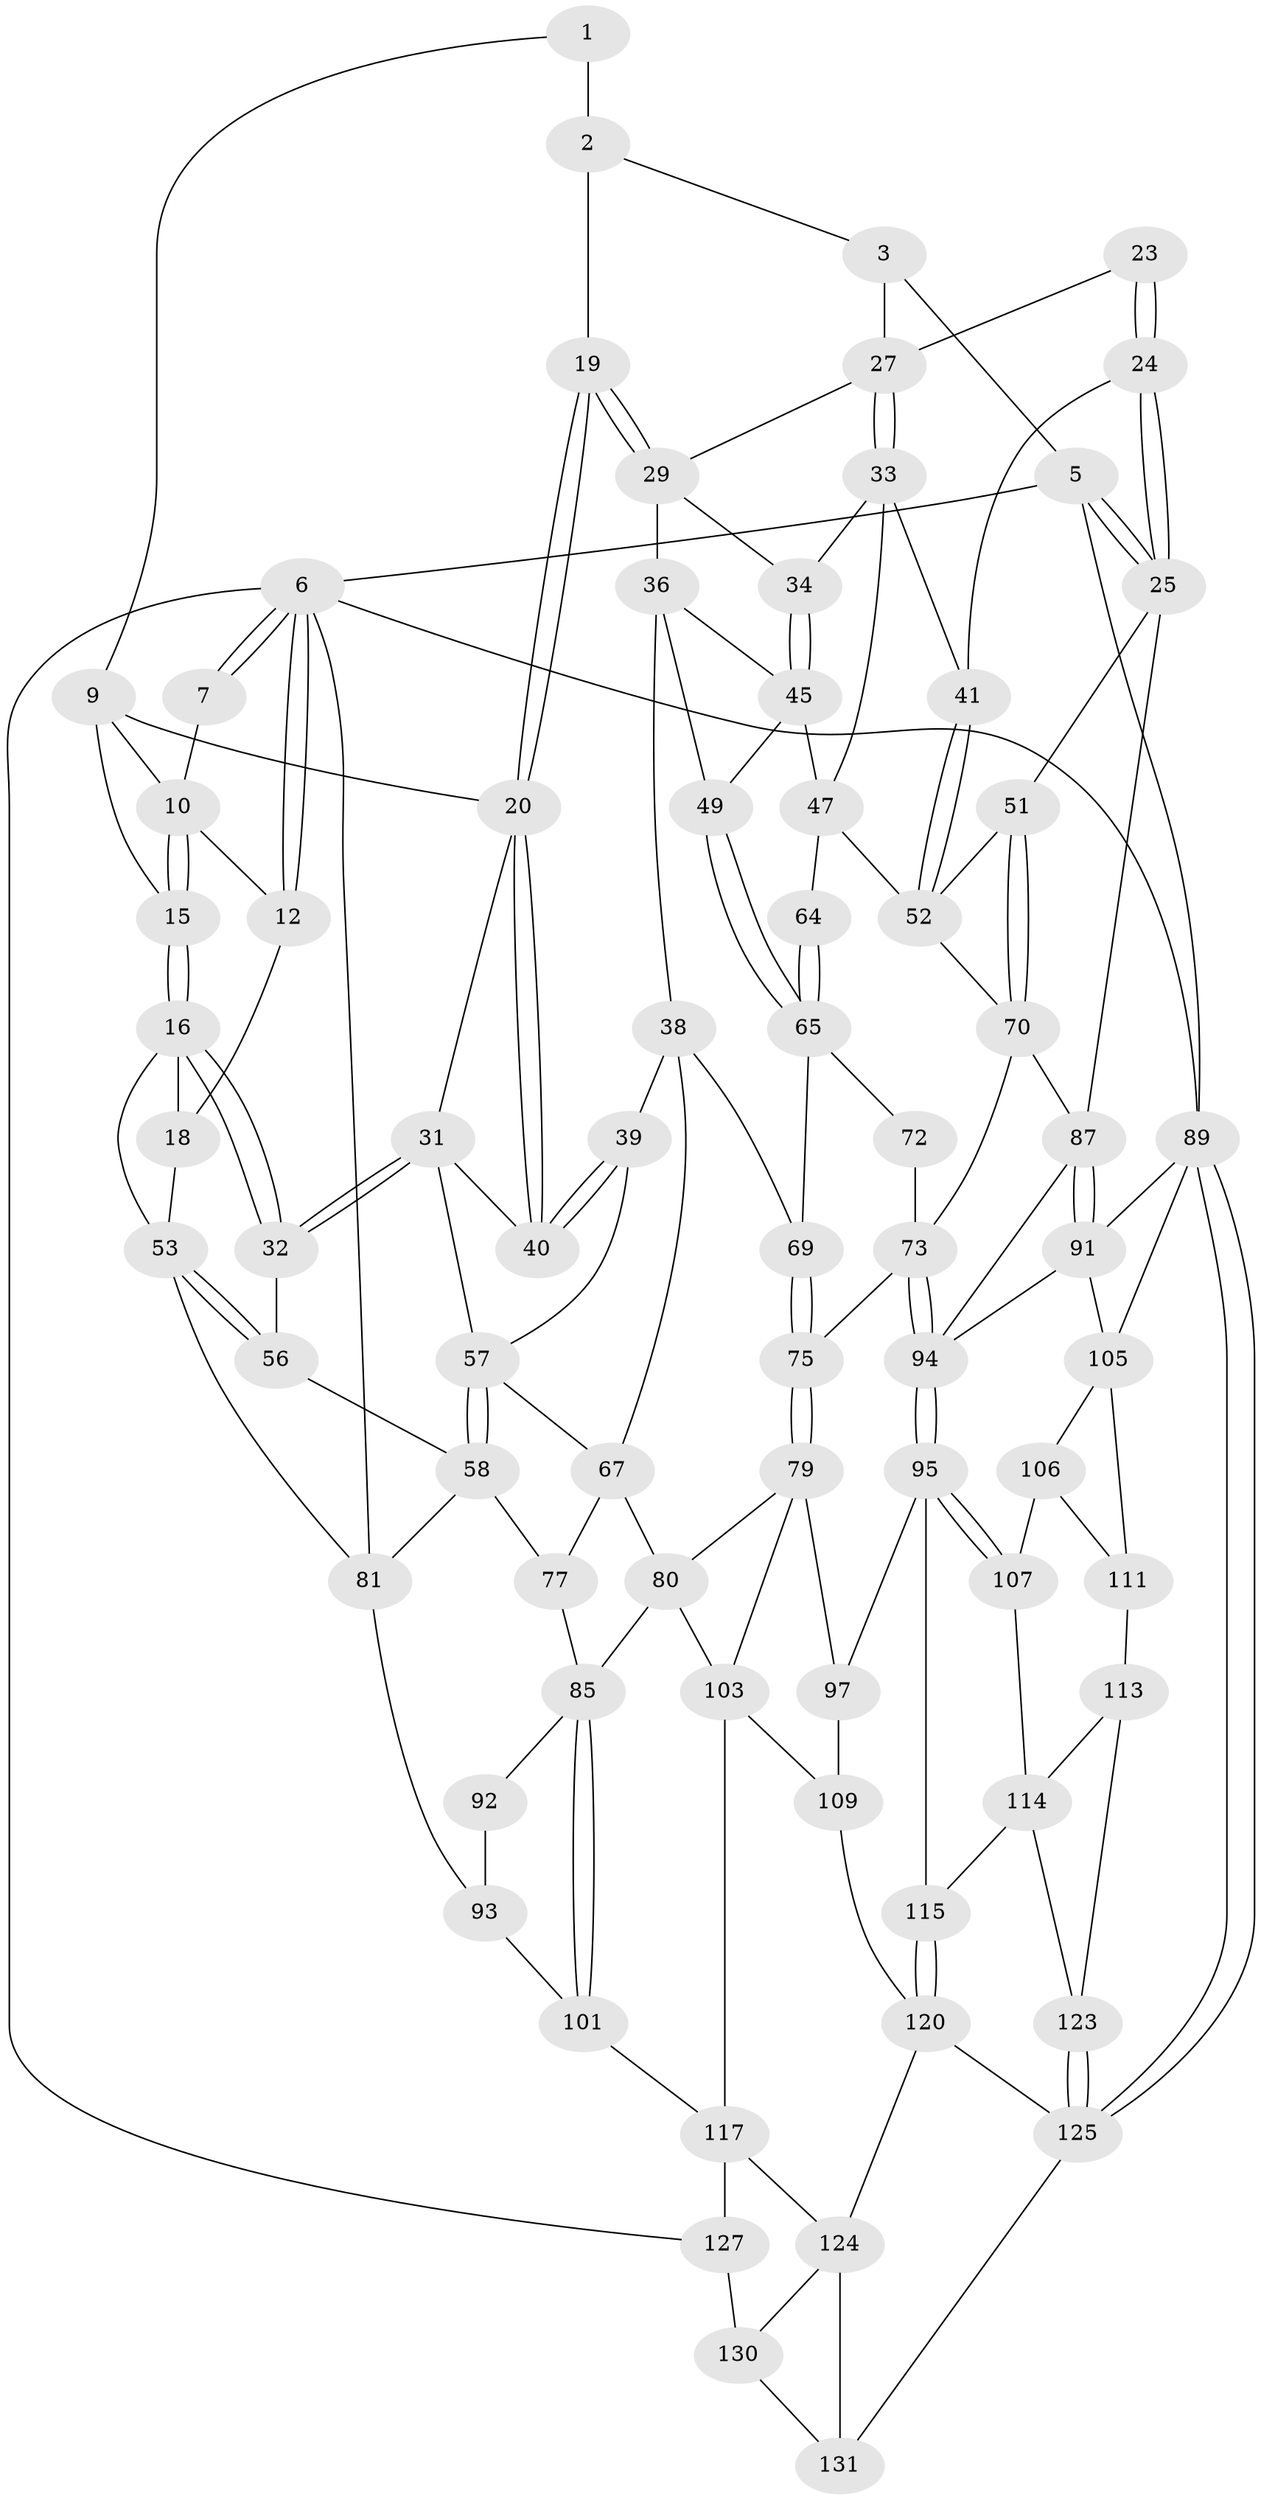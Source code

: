 // original degree distribution, {3: 0.030303030303030304, 4: 0.24242424242424243, 5: 0.4696969696969697, 6: 0.25757575757575757}
// Generated by graph-tools (version 1.1) at 2025/42/03/06/25 10:42:29]
// undirected, 76 vertices, 163 edges
graph export_dot {
graph [start="1"]
  node [color=gray90,style=filled];
  1 [pos="+0.34967190412910626+0",super="+8"];
  2 [pos="+0.45934193571386195+0",super="+14"];
  3 [pos="+0.6915872772202655+0",super="+4"];
  5 [pos="+1+0"];
  6 [pos="+0+0",super="+82"];
  7 [pos="+0.31095319112847475+0"];
  9 [pos="+0.32198606038695143+0.0693727494891289",super="+22"];
  10 [pos="+0.25733090619274473+0.10637295953728813",super="+11"];
  12 [pos="+0+0",super="+13"];
  15 [pos="+0.2520292509560968+0.11762390556163482"];
  16 [pos="+0.17020304694335234+0.18062641917639904",super="+17"];
  18 [pos="+0.14302055953320986+0.14957800767327056",super="+46"];
  19 [pos="+0.42758277841515135+0.1397837502969012"];
  20 [pos="+0.3978728950129081+0.16769861870325584",super="+21"];
  23 [pos="+0.8972517645047343+0.08274191501014737",super="+26"];
  24 [pos="+1+0.16153504952848882",super="+30"];
  25 [pos="+1+0.12544860350985776",super="+50"];
  27 [pos="+0.6924289831567662+0.07904586999086693",super="+28"];
  29 [pos="+0.4560705284999902+0.14578998012103372",super="+35"];
  31 [pos="+0.23797256559652682+0.2442747592091485",super="+44"];
  32 [pos="+0.19090413733940587+0.21857994627535215",super="+55"];
  33 [pos="+0.6923646511496993+0.07974488965781261",super="+42"];
  34 [pos="+0.6547724251564374+0.13951271671518747"];
  36 [pos="+0.49837253438249435+0.2134304004812426",super="+37"];
  38 [pos="+0.4580890347818902+0.3142825559548341",super="+66"];
  39 [pos="+0.44979041995324315+0.31353210395172354",super="+62"];
  40 [pos="+0.3903423163063925+0.23751230147792946",super="+43"];
  41 [pos="+0.853403407708326+0.2502517495620219"];
  45 [pos="+0.6436824771508635+0.1899965673133277",super="+48"];
  47 [pos="+0.7190628703800732+0.31628951415970724",super="+61"];
  49 [pos="+0.5609691484749273+0.3233135037363917"];
  51 [pos="+0.9150886699685484+0.3488773113242248"];
  52 [pos="+0.8851557327830557+0.3197192941193943",super="+60"];
  53 [pos="+0+0.35634888871857673",super="+54"];
  56 [pos="+0+0.37127205800314234",super="+59"];
  57 [pos="+0.20566500836840668+0.4607604713534494",super="+63"];
  58 [pos="+0.1941949032576672+0.470968936491931",super="+78"];
  64 [pos="+0.7263912500121624+0.40164993483257294"];
  65 [pos="+0.571438971815417+0.389021725961888",super="+68"];
  67 [pos="+0.4021820843335048+0.46031592937240956",super="+76"];
  69 [pos="+0.5630612848162394+0.44158484799912856"];
  70 [pos="+0.8611494460900068+0.5264420075991121",super="+71"];
  72 [pos="+0.7003993058428827+0.42945222942479055"];
  73 [pos="+0.6328506535264296+0.5495889808558807",super="+74"];
  75 [pos="+0.5770805708219858+0.5344405498520196"];
  77 [pos="+0.2259417719730678+0.5333245367393927"];
  79 [pos="+0.5496139220955752+0.5539658206721267",super="+99"];
  80 [pos="+0.41301699979095324+0.530767273991379",super="+84"];
  81 [pos="+0+0.7020679519304894",super="+83"];
  85 [pos="+0.30477431388691745+0.6590043901969621",super="+86"];
  87 [pos="+1+0.47096369437967434",super="+88"];
  89 [pos="+1+1",super="+90"];
  91 [pos="+1+0.6901888225577612",super="+104"];
  92 [pos="+0.20473849778722192+0.610600686063498"];
  93 [pos="+0.10647493958343733+0.7390932588907532",super="+102"];
  94 [pos="+0.6639582078465713+0.5771915388693124",super="+100"];
  95 [pos="+0.6771588680060391+0.6842037832755818",super="+96"];
  97 [pos="+0.6671348697974826+0.7158918935440327",super="+98"];
  101 [pos="+0.2041698529600056+0.7902234509867594"];
  103 [pos="+0.41351658563196975+0.6992981297154979",super="+110"];
  105 [pos="+0.8596046858958794+0.5892500164132438",super="+108"];
  106 [pos="+0.8532963352471408+0.6051122711047261"];
  107 [pos="+0.8302004258840995+0.6490471127158064"];
  109 [pos="+0.5321756789965324+0.7203597764192289",super="+119"];
  111 [pos="+0.9959388133759182+0.7468215252718402",super="+112"];
  113 [pos="+0.8501870761287879+0.7512830445225974",super="+122"];
  114 [pos="+0.8275327036975516+0.6718385815909307",super="+116"];
  115 [pos="+0.6694748964135943+0.7190911707164799"];
  117 [pos="+0.41765388063424225+0.8186455227687971",super="+118"];
  120 [pos="+0.6010739439510385+0.9265663994359775",super="+121"];
  123 [pos="+0.7974978200052272+0.9217784311827273"];
  124 [pos="+0.43755457823867855+0.8384860805708707",super="+129"];
  125 [pos="+0.7830534532346543+1",super="+126"];
  127 [pos="+0.2264162142655901+0.8937816631404146",super="+128"];
  130 [pos="+0.3527427605383056+0.9514190366418676",super="+132"];
  131 [pos="+0.4930097693844289+1"];
  1 -- 2 [weight=2];
  1 -- 9;
  2 -- 3;
  2 -- 19;
  3 -- 5;
  3 -- 27;
  5 -- 6;
  5 -- 25;
  5 -- 25;
  5 -- 89;
  6 -- 7;
  6 -- 7;
  6 -- 12;
  6 -- 12;
  6 -- 89;
  6 -- 81;
  6 -- 127;
  7 -- 10;
  9 -- 10;
  9 -- 15;
  9 -- 20;
  10 -- 15;
  10 -- 15;
  10 -- 12;
  12 -- 18 [weight=2];
  15 -- 16;
  15 -- 16;
  16 -- 32;
  16 -- 32;
  16 -- 18;
  16 -- 53;
  18 -- 53;
  19 -- 20;
  19 -- 20;
  19 -- 29;
  19 -- 29;
  20 -- 40;
  20 -- 40;
  20 -- 31;
  23 -- 24 [weight=2];
  23 -- 24;
  23 -- 27;
  24 -- 25;
  24 -- 25;
  24 -- 41;
  25 -- 51;
  25 -- 87;
  27 -- 33;
  27 -- 33;
  27 -- 29;
  29 -- 34;
  29 -- 36;
  31 -- 32;
  31 -- 32;
  31 -- 40;
  31 -- 57;
  32 -- 56 [weight=2];
  33 -- 34;
  33 -- 47;
  33 -- 41;
  34 -- 45;
  34 -- 45;
  36 -- 45;
  36 -- 49;
  36 -- 38;
  38 -- 39;
  38 -- 67;
  38 -- 69;
  39 -- 40 [weight=2];
  39 -- 40;
  39 -- 57;
  41 -- 52;
  41 -- 52;
  45 -- 49;
  45 -- 47;
  47 -- 64;
  47 -- 52;
  49 -- 65;
  49 -- 65;
  51 -- 52;
  51 -- 70;
  51 -- 70;
  52 -- 70;
  53 -- 56;
  53 -- 56;
  53 -- 81;
  56 -- 58;
  57 -- 58;
  57 -- 58;
  57 -- 67;
  58 -- 77;
  58 -- 81;
  64 -- 65;
  64 -- 65;
  65 -- 72;
  65 -- 69;
  67 -- 80;
  67 -- 77;
  69 -- 75;
  69 -- 75;
  70 -- 87;
  70 -- 73;
  72 -- 73;
  73 -- 94;
  73 -- 94;
  73 -- 75;
  75 -- 79;
  75 -- 79;
  77 -- 85;
  79 -- 80;
  79 -- 97;
  79 -- 103;
  80 -- 85;
  80 -- 103;
  81 -- 93;
  85 -- 101;
  85 -- 101;
  85 -- 92;
  87 -- 91;
  87 -- 91;
  87 -- 94;
  89 -- 125;
  89 -- 125;
  89 -- 91;
  89 -- 105;
  91 -- 105;
  91 -- 94;
  92 -- 93 [weight=2];
  93 -- 101;
  94 -- 95;
  94 -- 95;
  95 -- 107;
  95 -- 107;
  95 -- 97;
  95 -- 115;
  97 -- 109 [weight=2];
  101 -- 117;
  103 -- 117;
  103 -- 109;
  105 -- 106;
  105 -- 111;
  106 -- 107;
  106 -- 111;
  107 -- 114;
  109 -- 120;
  111 -- 113 [weight=2];
  113 -- 114;
  113 -- 123;
  114 -- 123;
  114 -- 115;
  115 -- 120;
  115 -- 120;
  117 -- 124;
  117 -- 127;
  120 -- 125;
  120 -- 124;
  123 -- 125;
  123 -- 125;
  124 -- 130;
  124 -- 131;
  125 -- 131;
  127 -- 130 [weight=2];
  130 -- 131;
}
